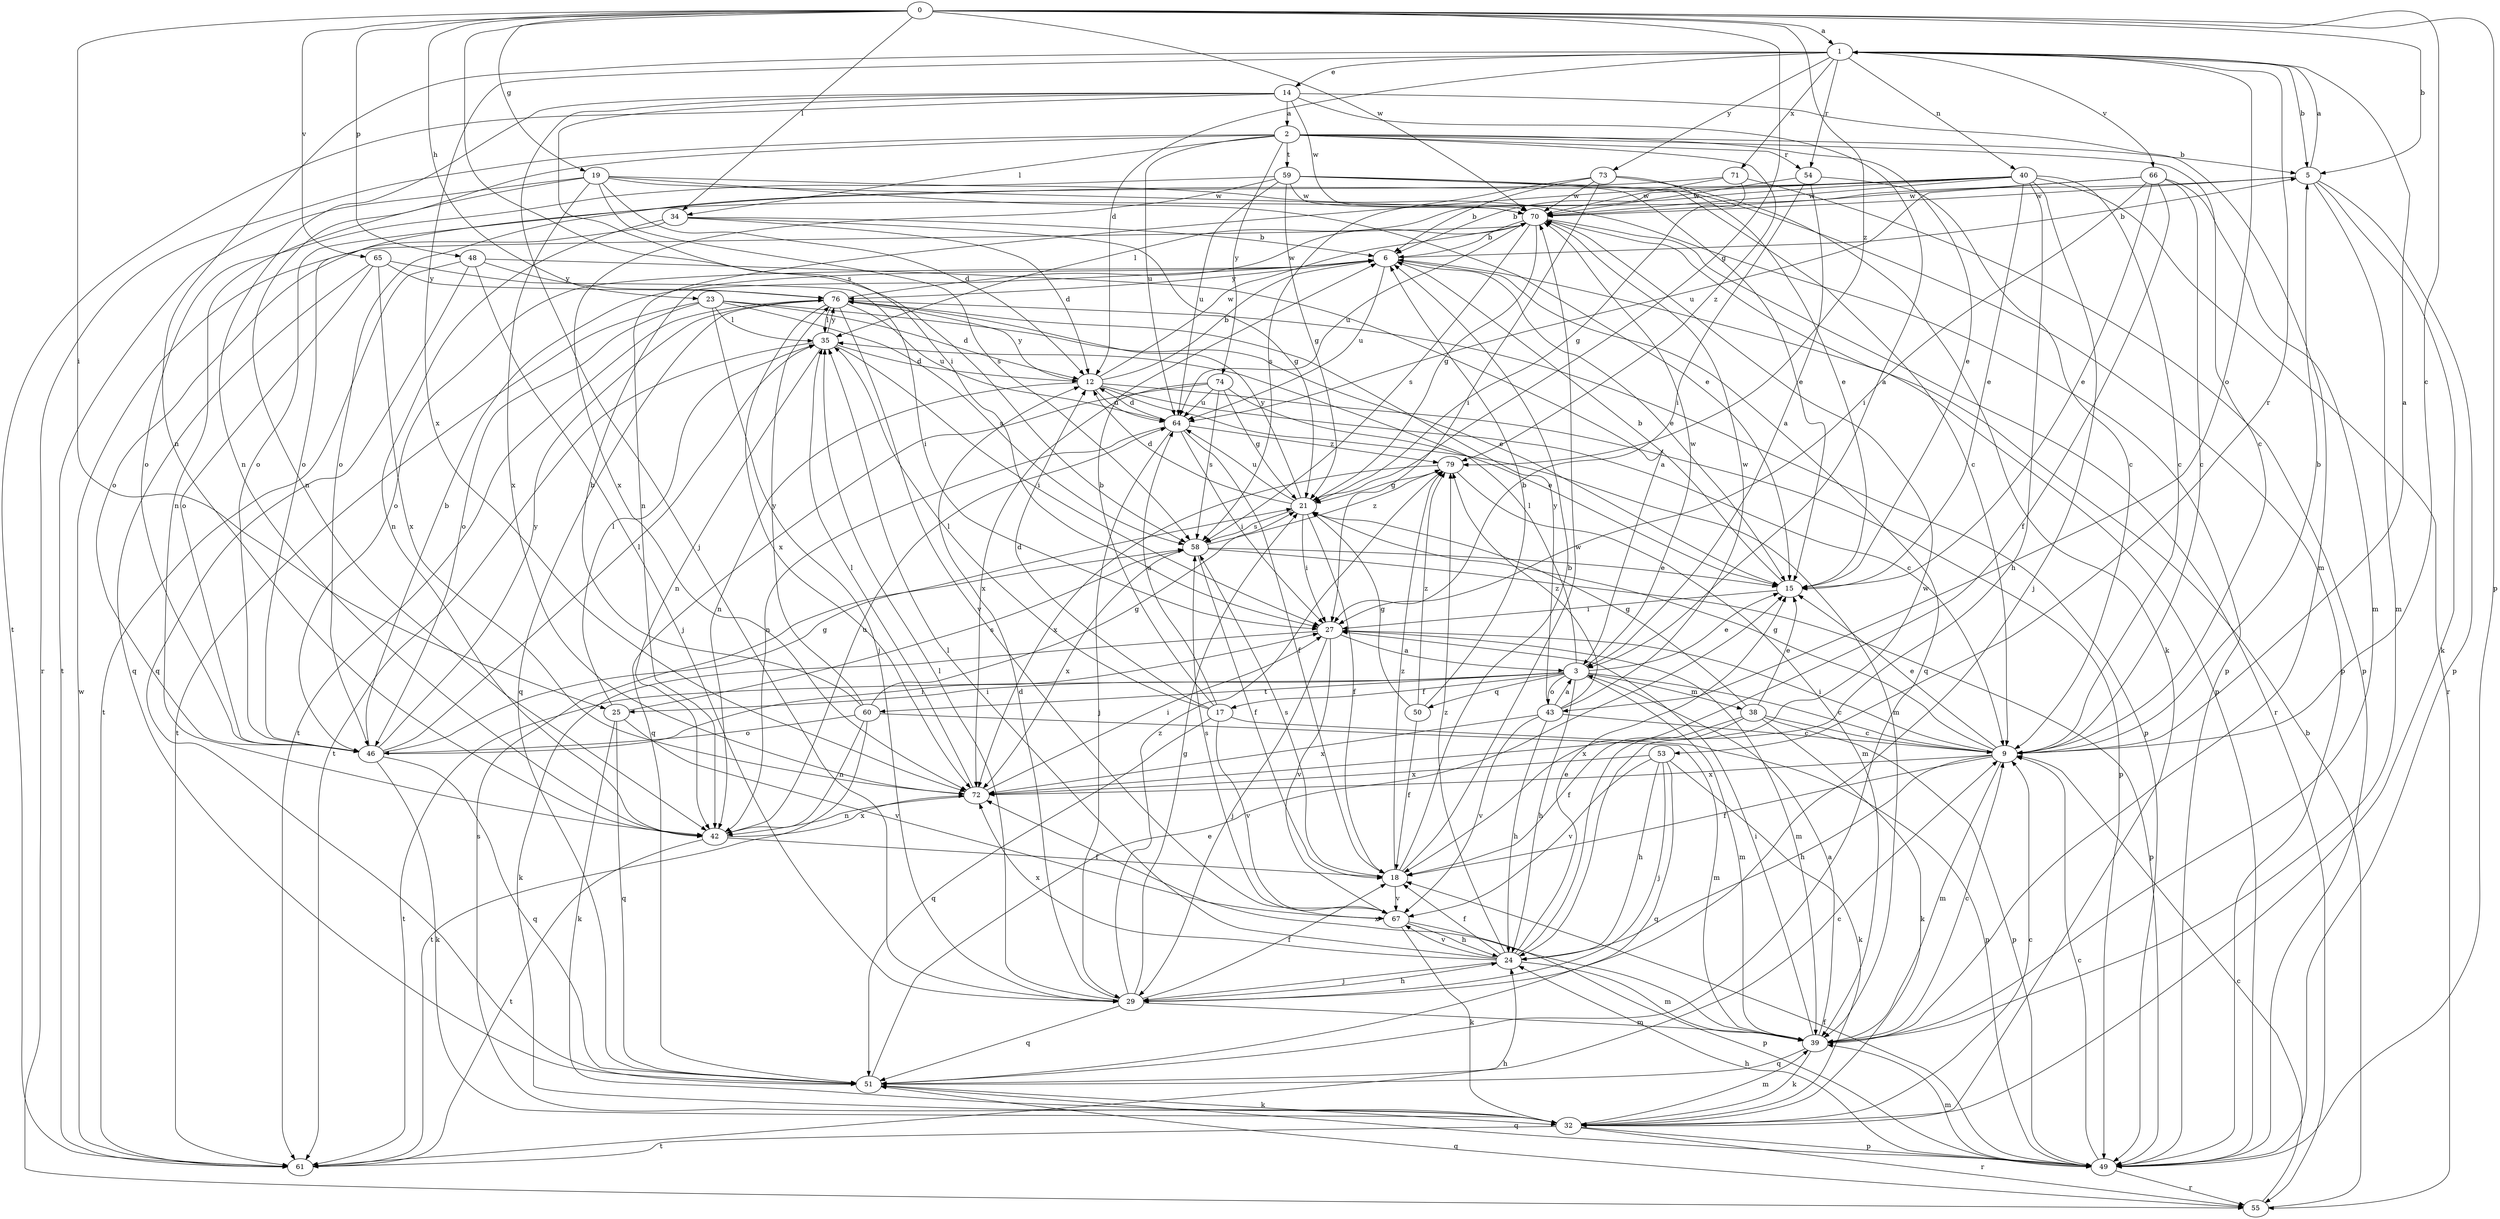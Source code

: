 strict digraph  {
0;
1;
2;
3;
5;
6;
9;
12;
14;
15;
17;
18;
19;
21;
23;
24;
25;
27;
29;
32;
34;
35;
38;
39;
40;
42;
43;
46;
48;
49;
50;
51;
53;
54;
55;
58;
59;
60;
61;
64;
65;
66;
67;
70;
71;
72;
73;
74;
76;
79;
0 -> 1  [label=a];
0 -> 5  [label=b];
0 -> 9  [label=c];
0 -> 19  [label=g];
0 -> 21  [label=g];
0 -> 23  [label=h];
0 -> 25  [label=i];
0 -> 34  [label=l];
0 -> 48  [label=p];
0 -> 49  [label=p];
0 -> 58  [label=s];
0 -> 65  [label=v];
0 -> 70  [label=w];
0 -> 79  [label=z];
1 -> 5  [label=b];
1 -> 12  [label=d];
1 -> 14  [label=e];
1 -> 40  [label=n];
1 -> 42  [label=n];
1 -> 43  [label=o];
1 -> 53  [label=r];
1 -> 54  [label=r];
1 -> 66  [label=v];
1 -> 71  [label=x];
1 -> 72  [label=x];
1 -> 73  [label=y];
2 -> 5  [label=b];
2 -> 9  [label=c];
2 -> 15  [label=e];
2 -> 34  [label=l];
2 -> 42  [label=n];
2 -> 54  [label=r];
2 -> 55  [label=r];
2 -> 59  [label=t];
2 -> 64  [label=u];
2 -> 74  [label=y];
2 -> 79  [label=z];
3 -> 9  [label=c];
3 -> 15  [label=e];
3 -> 17  [label=f];
3 -> 24  [label=h];
3 -> 25  [label=i];
3 -> 35  [label=l];
3 -> 38  [label=m];
3 -> 39  [label=m];
3 -> 43  [label=o];
3 -> 50  [label=q];
3 -> 60  [label=t];
3 -> 61  [label=t];
3 -> 70  [label=w];
5 -> 1  [label=a];
5 -> 32  [label=k];
5 -> 39  [label=m];
5 -> 46  [label=o];
5 -> 49  [label=p];
5 -> 70  [label=w];
6 -> 5  [label=b];
6 -> 15  [label=e];
6 -> 46  [label=o];
6 -> 51  [label=q];
6 -> 64  [label=u];
6 -> 76  [label=y];
9 -> 1  [label=a];
9 -> 5  [label=b];
9 -> 15  [label=e];
9 -> 18  [label=f];
9 -> 21  [label=g];
9 -> 24  [label=h];
9 -> 27  [label=i];
9 -> 39  [label=m];
9 -> 72  [label=x];
12 -> 6  [label=b];
12 -> 9  [label=c];
12 -> 39  [label=m];
12 -> 42  [label=n];
12 -> 49  [label=p];
12 -> 64  [label=u];
12 -> 70  [label=w];
12 -> 76  [label=y];
14 -> 2  [label=a];
14 -> 3  [label=a];
14 -> 27  [label=i];
14 -> 29  [label=j];
14 -> 39  [label=m];
14 -> 42  [label=n];
14 -> 61  [label=t];
14 -> 70  [label=w];
15 -> 6  [label=b];
15 -> 27  [label=i];
17 -> 6  [label=b];
17 -> 12  [label=d];
17 -> 35  [label=l];
17 -> 49  [label=p];
17 -> 51  [label=q];
17 -> 64  [label=u];
17 -> 67  [label=v];
18 -> 6  [label=b];
18 -> 58  [label=s];
18 -> 67  [label=v];
18 -> 70  [label=w];
18 -> 79  [label=z];
19 -> 12  [label=d];
19 -> 15  [label=e];
19 -> 42  [label=n];
19 -> 49  [label=p];
19 -> 58  [label=s];
19 -> 61  [label=t];
19 -> 70  [label=w];
19 -> 72  [label=x];
21 -> 12  [label=d];
21 -> 18  [label=f];
21 -> 27  [label=i];
21 -> 58  [label=s];
21 -> 64  [label=u];
21 -> 76  [label=y];
23 -> 12  [label=d];
23 -> 15  [label=e];
23 -> 29  [label=j];
23 -> 35  [label=l];
23 -> 46  [label=o];
23 -> 58  [label=s];
23 -> 61  [label=t];
24 -> 15  [label=e];
24 -> 18  [label=f];
24 -> 29  [label=j];
24 -> 35  [label=l];
24 -> 39  [label=m];
24 -> 67  [label=v];
24 -> 70  [label=w];
24 -> 72  [label=x];
24 -> 79  [label=z];
25 -> 32  [label=k];
25 -> 35  [label=l];
25 -> 51  [label=q];
25 -> 58  [label=s];
25 -> 67  [label=v];
27 -> 3  [label=a];
27 -> 29  [label=j];
27 -> 32  [label=k];
27 -> 39  [label=m];
27 -> 67  [label=v];
29 -> 12  [label=d];
29 -> 18  [label=f];
29 -> 21  [label=g];
29 -> 24  [label=h];
29 -> 35  [label=l];
29 -> 39  [label=m];
29 -> 51  [label=q];
29 -> 79  [label=z];
32 -> 9  [label=c];
32 -> 39  [label=m];
32 -> 49  [label=p];
32 -> 55  [label=r];
32 -> 58  [label=s];
32 -> 61  [label=t];
34 -> 6  [label=b];
34 -> 12  [label=d];
34 -> 21  [label=g];
34 -> 42  [label=n];
34 -> 46  [label=o];
35 -> 12  [label=d];
35 -> 27  [label=i];
35 -> 42  [label=n];
35 -> 61  [label=t];
35 -> 76  [label=y];
38 -> 9  [label=c];
38 -> 15  [label=e];
38 -> 18  [label=f];
38 -> 21  [label=g];
38 -> 32  [label=k];
38 -> 49  [label=p];
38 -> 72  [label=x];
39 -> 3  [label=a];
39 -> 9  [label=c];
39 -> 27  [label=i];
39 -> 32  [label=k];
39 -> 51  [label=q];
39 -> 72  [label=x];
40 -> 6  [label=b];
40 -> 9  [label=c];
40 -> 15  [label=e];
40 -> 24  [label=h];
40 -> 29  [label=j];
40 -> 35  [label=l];
40 -> 42  [label=n];
40 -> 46  [label=o];
40 -> 55  [label=r];
40 -> 70  [label=w];
42 -> 18  [label=f];
42 -> 61  [label=t];
42 -> 64  [label=u];
42 -> 72  [label=x];
43 -> 3  [label=a];
43 -> 9  [label=c];
43 -> 24  [label=h];
43 -> 67  [label=v];
43 -> 70  [label=w];
43 -> 72  [label=x];
43 -> 76  [label=y];
43 -> 79  [label=z];
46 -> 6  [label=b];
46 -> 21  [label=g];
46 -> 27  [label=i];
46 -> 32  [label=k];
46 -> 35  [label=l];
46 -> 51  [label=q];
46 -> 76  [label=y];
48 -> 3  [label=a];
48 -> 29  [label=j];
48 -> 51  [label=q];
48 -> 61  [label=t];
48 -> 76  [label=y];
49 -> 9  [label=c];
49 -> 18  [label=f];
49 -> 24  [label=h];
49 -> 39  [label=m];
49 -> 51  [label=q];
49 -> 55  [label=r];
50 -> 6  [label=b];
50 -> 18  [label=f];
50 -> 21  [label=g];
50 -> 79  [label=z];
51 -> 9  [label=c];
51 -> 15  [label=e];
51 -> 32  [label=k];
53 -> 24  [label=h];
53 -> 29  [label=j];
53 -> 32  [label=k];
53 -> 51  [label=q];
53 -> 67  [label=v];
53 -> 72  [label=x];
54 -> 3  [label=a];
54 -> 9  [label=c];
54 -> 27  [label=i];
54 -> 70  [label=w];
55 -> 6  [label=b];
55 -> 9  [label=c];
55 -> 51  [label=q];
58 -> 15  [label=e];
58 -> 18  [label=f];
58 -> 49  [label=p];
58 -> 72  [label=x];
58 -> 79  [label=z];
59 -> 9  [label=c];
59 -> 15  [label=e];
59 -> 21  [label=g];
59 -> 46  [label=o];
59 -> 49  [label=p];
59 -> 64  [label=u];
59 -> 70  [label=w];
59 -> 72  [label=x];
60 -> 6  [label=b];
60 -> 21  [label=g];
60 -> 39  [label=m];
60 -> 42  [label=n];
60 -> 46  [label=o];
60 -> 61  [label=t];
60 -> 76  [label=y];
61 -> 24  [label=h];
61 -> 70  [label=w];
64 -> 12  [label=d];
64 -> 18  [label=f];
64 -> 27  [label=i];
64 -> 29  [label=j];
64 -> 42  [label=n];
64 -> 79  [label=z];
65 -> 27  [label=i];
65 -> 46  [label=o];
65 -> 51  [label=q];
65 -> 72  [label=x];
65 -> 76  [label=y];
66 -> 9  [label=c];
66 -> 15  [label=e];
66 -> 18  [label=f];
66 -> 27  [label=i];
66 -> 39  [label=m];
66 -> 64  [label=u];
66 -> 70  [label=w];
67 -> 24  [label=h];
67 -> 32  [label=k];
67 -> 49  [label=p];
67 -> 58  [label=s];
70 -> 6  [label=b];
70 -> 21  [label=g];
70 -> 49  [label=p];
70 -> 55  [label=r];
70 -> 58  [label=s];
70 -> 64  [label=u];
71 -> 21  [label=g];
71 -> 46  [label=o];
71 -> 49  [label=p];
71 -> 70  [label=w];
72 -> 27  [label=i];
72 -> 35  [label=l];
72 -> 42  [label=n];
73 -> 6  [label=b];
73 -> 15  [label=e];
73 -> 27  [label=i];
73 -> 32  [label=k];
73 -> 58  [label=s];
73 -> 70  [label=w];
74 -> 15  [label=e];
74 -> 21  [label=g];
74 -> 51  [label=q];
74 -> 58  [label=s];
74 -> 64  [label=u];
74 -> 72  [label=x];
76 -> 35  [label=l];
76 -> 49  [label=p];
76 -> 51  [label=q];
76 -> 61  [label=t];
76 -> 64  [label=u];
76 -> 67  [label=v];
76 -> 70  [label=w];
76 -> 72  [label=x];
79 -> 21  [label=g];
79 -> 39  [label=m];
79 -> 72  [label=x];
}
